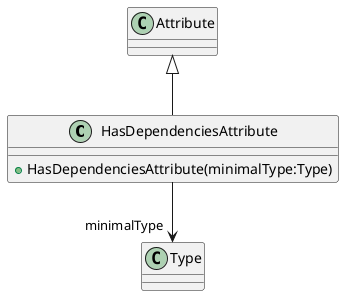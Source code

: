 @startuml
class HasDependenciesAttribute {
    + HasDependenciesAttribute(minimalType:Type)
}
Attribute <|-- HasDependenciesAttribute
HasDependenciesAttribute --> "minimalType" Type
@enduml
